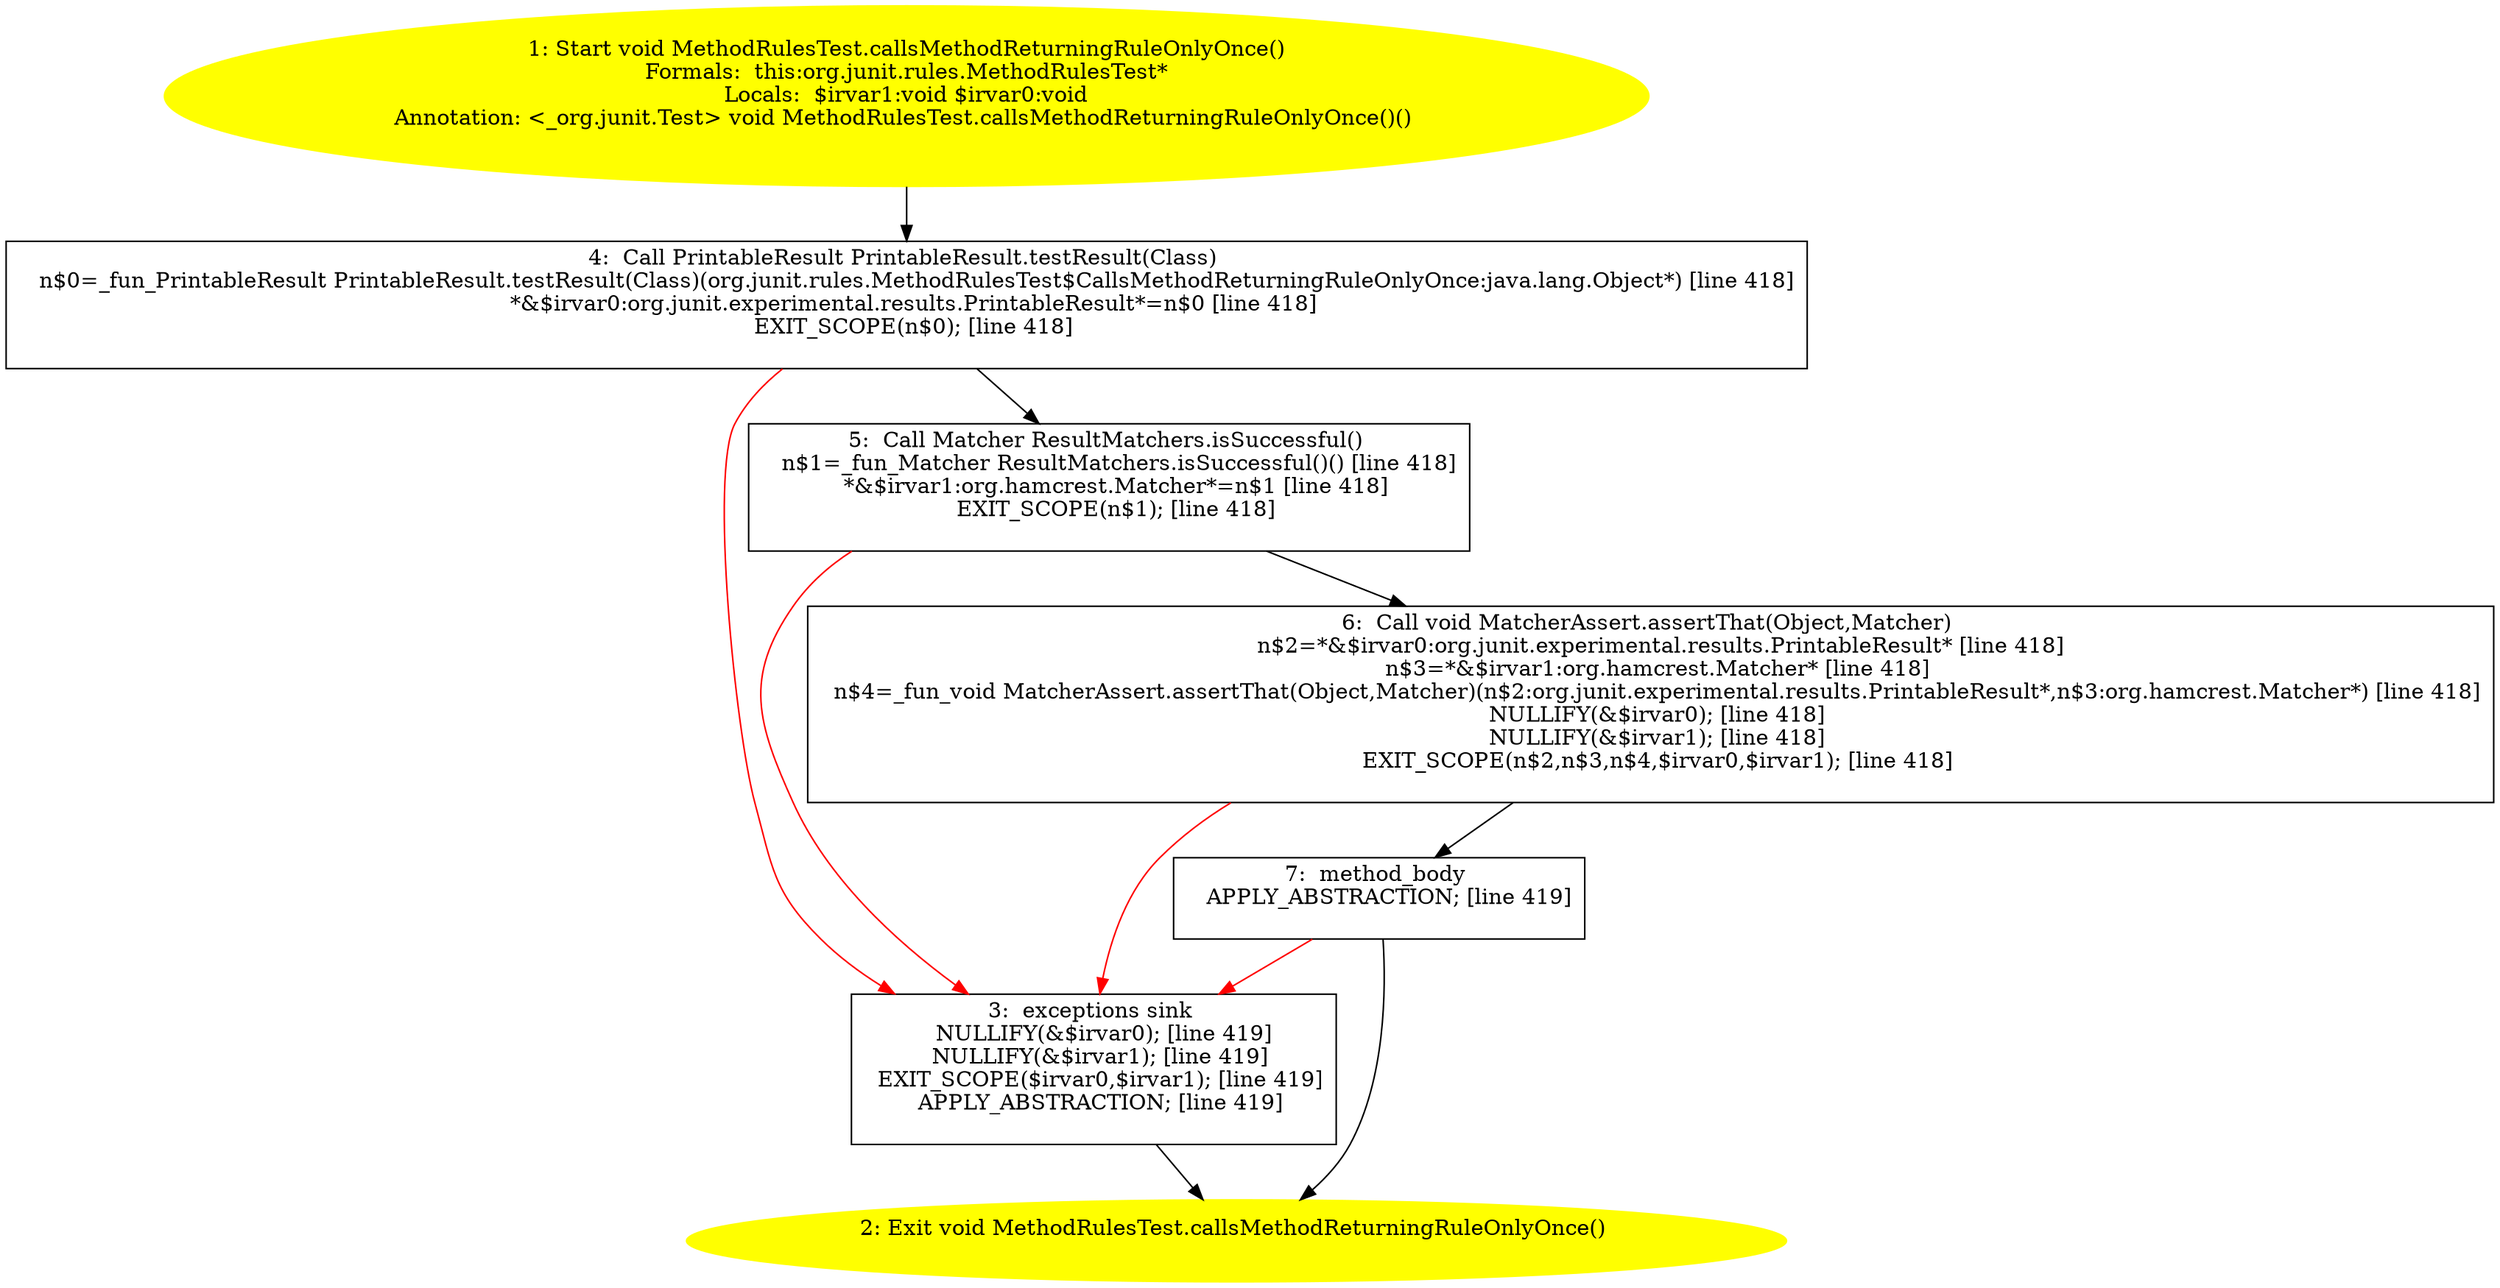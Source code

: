 /* @generated */
digraph cfg {
"org.junit.rules.MethodRulesTest.callsMethodReturningRuleOnlyOnce():void.3a852d67383b04df93a1ffc284a167f9_1" [label="1: Start void MethodRulesTest.callsMethodReturningRuleOnlyOnce()\nFormals:  this:org.junit.rules.MethodRulesTest*\nLocals:  $irvar1:void $irvar0:void\nAnnotation: <_org.junit.Test> void MethodRulesTest.callsMethodReturningRuleOnlyOnce()() \n  " color=yellow style=filled]
	

	 "org.junit.rules.MethodRulesTest.callsMethodReturningRuleOnlyOnce():void.3a852d67383b04df93a1ffc284a167f9_1" -> "org.junit.rules.MethodRulesTest.callsMethodReturningRuleOnlyOnce():void.3a852d67383b04df93a1ffc284a167f9_4" ;
"org.junit.rules.MethodRulesTest.callsMethodReturningRuleOnlyOnce():void.3a852d67383b04df93a1ffc284a167f9_2" [label="2: Exit void MethodRulesTest.callsMethodReturningRuleOnlyOnce() \n  " color=yellow style=filled]
	

"org.junit.rules.MethodRulesTest.callsMethodReturningRuleOnlyOnce():void.3a852d67383b04df93a1ffc284a167f9_3" [label="3:  exceptions sink \n   NULLIFY(&$irvar0); [line 419]\n  NULLIFY(&$irvar1); [line 419]\n  EXIT_SCOPE($irvar0,$irvar1); [line 419]\n  APPLY_ABSTRACTION; [line 419]\n " shape="box"]
	

	 "org.junit.rules.MethodRulesTest.callsMethodReturningRuleOnlyOnce():void.3a852d67383b04df93a1ffc284a167f9_3" -> "org.junit.rules.MethodRulesTest.callsMethodReturningRuleOnlyOnce():void.3a852d67383b04df93a1ffc284a167f9_2" ;
"org.junit.rules.MethodRulesTest.callsMethodReturningRuleOnlyOnce():void.3a852d67383b04df93a1ffc284a167f9_4" [label="4:  Call PrintableResult PrintableResult.testResult(Class) \n   n$0=_fun_PrintableResult PrintableResult.testResult(Class)(org.junit.rules.MethodRulesTest$CallsMethodReturningRuleOnlyOnce:java.lang.Object*) [line 418]\n  *&$irvar0:org.junit.experimental.results.PrintableResult*=n$0 [line 418]\n  EXIT_SCOPE(n$0); [line 418]\n " shape="box"]
	

	 "org.junit.rules.MethodRulesTest.callsMethodReturningRuleOnlyOnce():void.3a852d67383b04df93a1ffc284a167f9_4" -> "org.junit.rules.MethodRulesTest.callsMethodReturningRuleOnlyOnce():void.3a852d67383b04df93a1ffc284a167f9_5" ;
	 "org.junit.rules.MethodRulesTest.callsMethodReturningRuleOnlyOnce():void.3a852d67383b04df93a1ffc284a167f9_4" -> "org.junit.rules.MethodRulesTest.callsMethodReturningRuleOnlyOnce():void.3a852d67383b04df93a1ffc284a167f9_3" [color="red" ];
"org.junit.rules.MethodRulesTest.callsMethodReturningRuleOnlyOnce():void.3a852d67383b04df93a1ffc284a167f9_5" [label="5:  Call Matcher ResultMatchers.isSuccessful() \n   n$1=_fun_Matcher ResultMatchers.isSuccessful()() [line 418]\n  *&$irvar1:org.hamcrest.Matcher*=n$1 [line 418]\n  EXIT_SCOPE(n$1); [line 418]\n " shape="box"]
	

	 "org.junit.rules.MethodRulesTest.callsMethodReturningRuleOnlyOnce():void.3a852d67383b04df93a1ffc284a167f9_5" -> "org.junit.rules.MethodRulesTest.callsMethodReturningRuleOnlyOnce():void.3a852d67383b04df93a1ffc284a167f9_6" ;
	 "org.junit.rules.MethodRulesTest.callsMethodReturningRuleOnlyOnce():void.3a852d67383b04df93a1ffc284a167f9_5" -> "org.junit.rules.MethodRulesTest.callsMethodReturningRuleOnlyOnce():void.3a852d67383b04df93a1ffc284a167f9_3" [color="red" ];
"org.junit.rules.MethodRulesTest.callsMethodReturningRuleOnlyOnce():void.3a852d67383b04df93a1ffc284a167f9_6" [label="6:  Call void MatcherAssert.assertThat(Object,Matcher) \n   n$2=*&$irvar0:org.junit.experimental.results.PrintableResult* [line 418]\n  n$3=*&$irvar1:org.hamcrest.Matcher* [line 418]\n  n$4=_fun_void MatcherAssert.assertThat(Object,Matcher)(n$2:org.junit.experimental.results.PrintableResult*,n$3:org.hamcrest.Matcher*) [line 418]\n  NULLIFY(&$irvar0); [line 418]\n  NULLIFY(&$irvar1); [line 418]\n  EXIT_SCOPE(n$2,n$3,n$4,$irvar0,$irvar1); [line 418]\n " shape="box"]
	

	 "org.junit.rules.MethodRulesTest.callsMethodReturningRuleOnlyOnce():void.3a852d67383b04df93a1ffc284a167f9_6" -> "org.junit.rules.MethodRulesTest.callsMethodReturningRuleOnlyOnce():void.3a852d67383b04df93a1ffc284a167f9_7" ;
	 "org.junit.rules.MethodRulesTest.callsMethodReturningRuleOnlyOnce():void.3a852d67383b04df93a1ffc284a167f9_6" -> "org.junit.rules.MethodRulesTest.callsMethodReturningRuleOnlyOnce():void.3a852d67383b04df93a1ffc284a167f9_3" [color="red" ];
"org.junit.rules.MethodRulesTest.callsMethodReturningRuleOnlyOnce():void.3a852d67383b04df93a1ffc284a167f9_7" [label="7:  method_body \n   APPLY_ABSTRACTION; [line 419]\n " shape="box"]
	

	 "org.junit.rules.MethodRulesTest.callsMethodReturningRuleOnlyOnce():void.3a852d67383b04df93a1ffc284a167f9_7" -> "org.junit.rules.MethodRulesTest.callsMethodReturningRuleOnlyOnce():void.3a852d67383b04df93a1ffc284a167f9_2" ;
	 "org.junit.rules.MethodRulesTest.callsMethodReturningRuleOnlyOnce():void.3a852d67383b04df93a1ffc284a167f9_7" -> "org.junit.rules.MethodRulesTest.callsMethodReturningRuleOnlyOnce():void.3a852d67383b04df93a1ffc284a167f9_3" [color="red" ];
}
